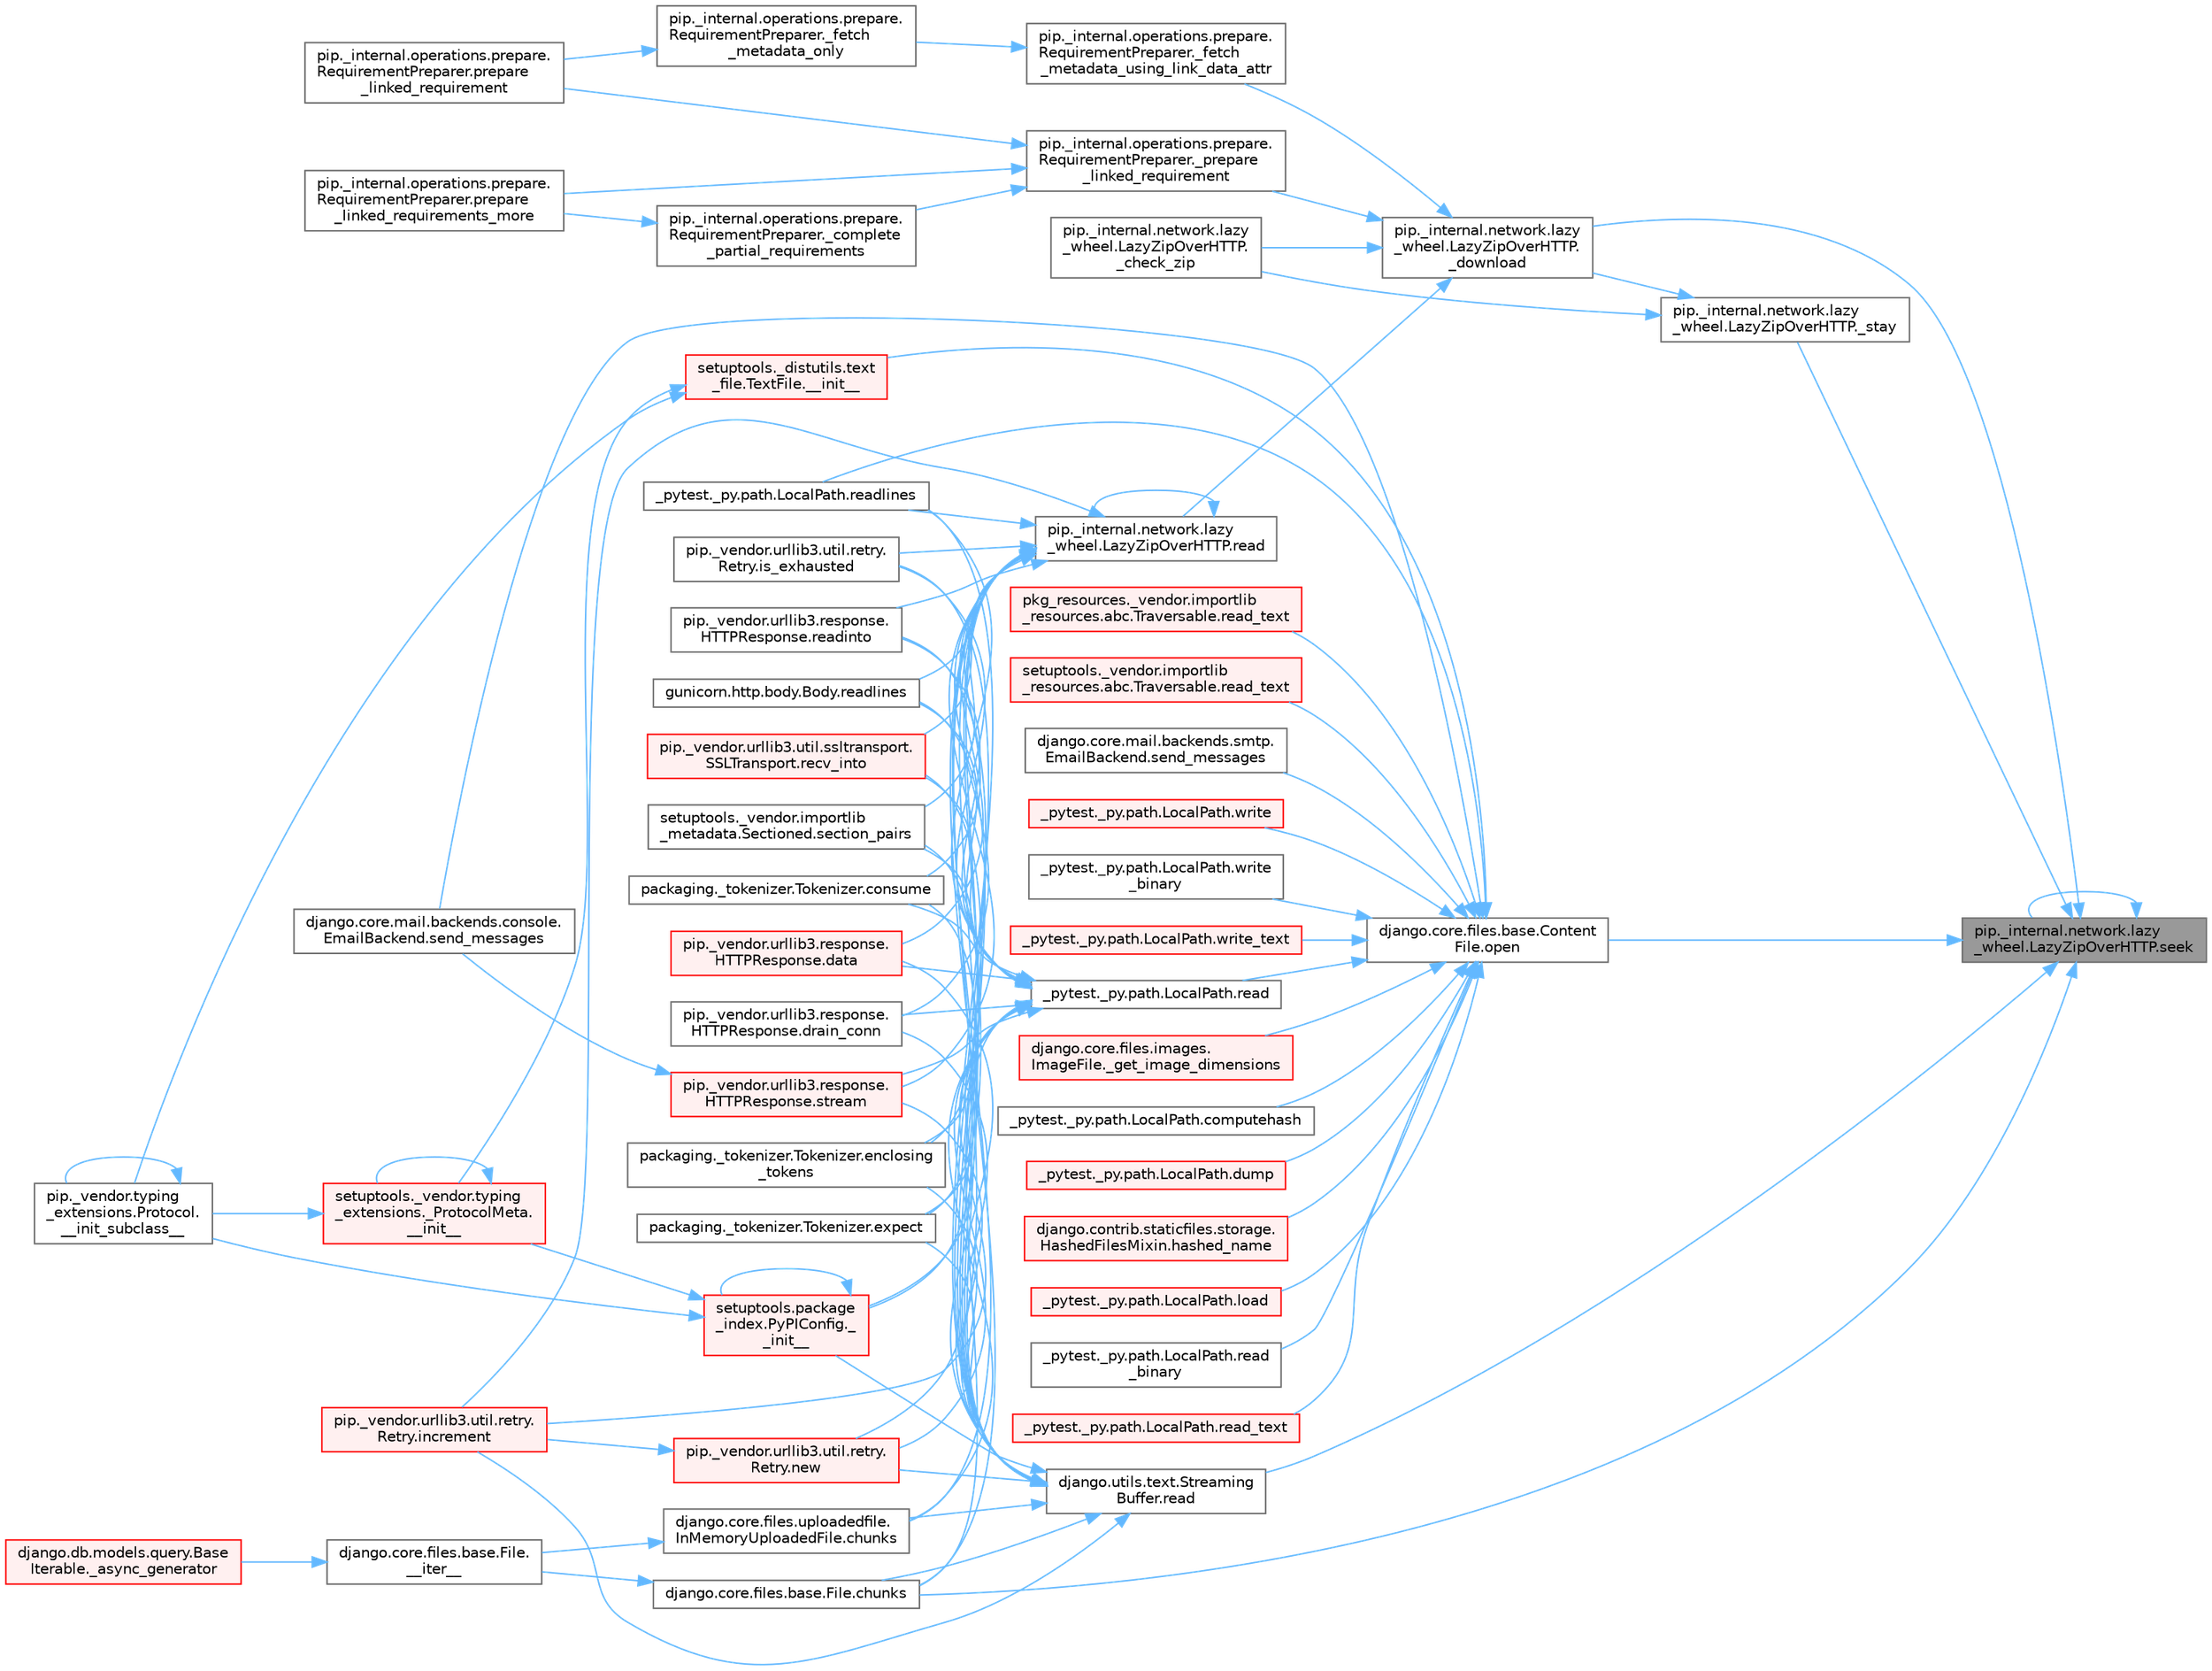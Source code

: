 digraph "pip._internal.network.lazy_wheel.LazyZipOverHTTP.seek"
{
 // LATEX_PDF_SIZE
  bgcolor="transparent";
  edge [fontname=Helvetica,fontsize=10,labelfontname=Helvetica,labelfontsize=10];
  node [fontname=Helvetica,fontsize=10,shape=box,height=0.2,width=0.4];
  rankdir="RL";
  Node1 [id="Node000001",label="pip._internal.network.lazy\l_wheel.LazyZipOverHTTP.seek",height=0.2,width=0.4,color="gray40", fillcolor="grey60", style="filled", fontcolor="black",tooltip=" "];
  Node1 -> Node2 [id="edge1_Node000001_Node000002",dir="back",color="steelblue1",style="solid",tooltip=" "];
  Node2 [id="Node000002",label="pip._internal.network.lazy\l_wheel.LazyZipOverHTTP.\l_download",height=0.2,width=0.4,color="grey40", fillcolor="white", style="filled",URL="$classpip_1_1__internal_1_1network_1_1lazy__wheel_1_1_lazy_zip_over_h_t_t_p.html#ad2434541dbceb1d56f3982d08a80a3ad",tooltip=" "];
  Node2 -> Node3 [id="edge2_Node000002_Node000003",dir="back",color="steelblue1",style="solid",tooltip=" "];
  Node3 [id="Node000003",label="pip._internal.network.lazy\l_wheel.LazyZipOverHTTP.\l_check_zip",height=0.2,width=0.4,color="grey40", fillcolor="white", style="filled",URL="$classpip_1_1__internal_1_1network_1_1lazy__wheel_1_1_lazy_zip_over_h_t_t_p.html#a488556c04cae72e3be28c1c04bf96667",tooltip=" "];
  Node2 -> Node4 [id="edge3_Node000002_Node000004",dir="back",color="steelblue1",style="solid",tooltip=" "];
  Node4 [id="Node000004",label="pip._internal.operations.prepare.\lRequirementPreparer._fetch\l_metadata_using_link_data_attr",height=0.2,width=0.4,color="grey40", fillcolor="white", style="filled",URL="$classpip_1_1__internal_1_1operations_1_1prepare_1_1_requirement_preparer.html#ae92578e6f2df74e25027d8f7ff89c0ce",tooltip=" "];
  Node4 -> Node5 [id="edge4_Node000004_Node000005",dir="back",color="steelblue1",style="solid",tooltip=" "];
  Node5 [id="Node000005",label="pip._internal.operations.prepare.\lRequirementPreparer._fetch\l_metadata_only",height=0.2,width=0.4,color="grey40", fillcolor="white", style="filled",URL="$classpip_1_1__internal_1_1operations_1_1prepare_1_1_requirement_preparer.html#aefe70fa4da92eccfe798e4a0585ed68c",tooltip=" "];
  Node5 -> Node6 [id="edge5_Node000005_Node000006",dir="back",color="steelblue1",style="solid",tooltip=" "];
  Node6 [id="Node000006",label="pip._internal.operations.prepare.\lRequirementPreparer.prepare\l_linked_requirement",height=0.2,width=0.4,color="grey40", fillcolor="white", style="filled",URL="$classpip_1_1__internal_1_1operations_1_1prepare_1_1_requirement_preparer.html#a8d120986c2bd2e9690aeb865f508be91",tooltip=" "];
  Node2 -> Node7 [id="edge6_Node000002_Node000007",dir="back",color="steelblue1",style="solid",tooltip=" "];
  Node7 [id="Node000007",label="pip._internal.operations.prepare.\lRequirementPreparer._prepare\l_linked_requirement",height=0.2,width=0.4,color="grey40", fillcolor="white", style="filled",URL="$classpip_1_1__internal_1_1operations_1_1prepare_1_1_requirement_preparer.html#a1dd825f0089e12140b034ff21ef38093",tooltip=" "];
  Node7 -> Node8 [id="edge7_Node000007_Node000008",dir="back",color="steelblue1",style="solid",tooltip=" "];
  Node8 [id="Node000008",label="pip._internal.operations.prepare.\lRequirementPreparer._complete\l_partial_requirements",height=0.2,width=0.4,color="grey40", fillcolor="white", style="filled",URL="$classpip_1_1__internal_1_1operations_1_1prepare_1_1_requirement_preparer.html#aab622d384cbec0045f3f25f5d9a38c47",tooltip=" "];
  Node8 -> Node9 [id="edge8_Node000008_Node000009",dir="back",color="steelblue1",style="solid",tooltip=" "];
  Node9 [id="Node000009",label="pip._internal.operations.prepare.\lRequirementPreparer.prepare\l_linked_requirements_more",height=0.2,width=0.4,color="grey40", fillcolor="white", style="filled",URL="$classpip_1_1__internal_1_1operations_1_1prepare_1_1_requirement_preparer.html#a396b18550205e1d5051fe34409545674",tooltip=" "];
  Node7 -> Node6 [id="edge9_Node000007_Node000006",dir="back",color="steelblue1",style="solid",tooltip=" "];
  Node7 -> Node9 [id="edge10_Node000007_Node000009",dir="back",color="steelblue1",style="solid",tooltip=" "];
  Node2 -> Node10 [id="edge11_Node000002_Node000010",dir="back",color="steelblue1",style="solid",tooltip=" "];
  Node10 [id="Node000010",label="pip._internal.network.lazy\l_wheel.LazyZipOverHTTP.read",height=0.2,width=0.4,color="grey40", fillcolor="white", style="filled",URL="$classpip_1_1__internal_1_1network_1_1lazy__wheel_1_1_lazy_zip_over_h_t_t_p.html#adb8837e292941df2568b4de4082ecf19",tooltip=" "];
  Node10 -> Node11 [id="edge12_Node000010_Node000011",dir="back",color="steelblue1",style="solid",tooltip=" "];
  Node11 [id="Node000011",label="setuptools.package\l_index.PyPIConfig._\l_init__",height=0.2,width=0.4,color="red", fillcolor="#FFF0F0", style="filled",URL="$classsetuptools_1_1package__index_1_1_py_p_i_config.html#aaaf43ad63ae6fe8ffed0e48774e437b6",tooltip=" "];
  Node11 -> Node12 [id="edge13_Node000011_Node000012",dir="back",color="steelblue1",style="solid",tooltip=" "];
  Node12 [id="Node000012",label="setuptools._vendor.typing\l_extensions._ProtocolMeta.\l__init__",height=0.2,width=0.4,color="red", fillcolor="#FFF0F0", style="filled",URL="$classsetuptools_1_1__vendor_1_1typing__extensions_1_1___protocol_meta.html#a7bbaff8ac6d19534b46bca363ee0b43a",tooltip=" "];
  Node12 -> Node12 [id="edge14_Node000012_Node000012",dir="back",color="steelblue1",style="solid",tooltip=" "];
  Node12 -> Node13 [id="edge15_Node000012_Node000013",dir="back",color="steelblue1",style="solid",tooltip=" "];
  Node13 [id="Node000013",label="pip._vendor.typing\l_extensions.Protocol.\l__init_subclass__",height=0.2,width=0.4,color="grey40", fillcolor="white", style="filled",URL="$classpip_1_1__vendor_1_1typing__extensions_1_1_protocol.html#a2916efc86cebb8aba6deb7fd30b33988",tooltip=" "];
  Node13 -> Node13 [id="edge16_Node000013_Node000013",dir="back",color="steelblue1",style="solid",tooltip=" "];
  Node11 -> Node11 [id="edge17_Node000011_Node000011",dir="back",color="steelblue1",style="solid",tooltip=" "];
  Node11 -> Node13 [id="edge18_Node000011_Node000013",dir="back",color="steelblue1",style="solid",tooltip=" "];
  Node10 -> Node43 [id="edge19_Node000010_Node000043",dir="back",color="steelblue1",style="solid",tooltip=" "];
  Node43 [id="Node000043",label="django.core.files.base.File.chunks",height=0.2,width=0.4,color="grey40", fillcolor="white", style="filled",URL="$classdjango_1_1core_1_1files_1_1base_1_1_file.html#ad17ccdad55ee2a18e7b9e3911ee8ebcb",tooltip=" "];
  Node43 -> Node44 [id="edge20_Node000043_Node000044",dir="back",color="steelblue1",style="solid",tooltip=" "];
  Node44 [id="Node000044",label="django.core.files.base.File.\l__iter__",height=0.2,width=0.4,color="grey40", fillcolor="white", style="filled",URL="$classdjango_1_1core_1_1files_1_1base_1_1_file.html#a94e9f6e2b4daf2db37d08c11ec8a4a7e",tooltip=" "];
  Node44 -> Node45 [id="edge21_Node000044_Node000045",dir="back",color="steelblue1",style="solid",tooltip=" "];
  Node45 [id="Node000045",label="django.db.models.query.Base\lIterable._async_generator",height=0.2,width=0.4,color="red", fillcolor="#FFF0F0", style="filled",URL="$classdjango_1_1db_1_1models_1_1query_1_1_base_iterable.html#a3ecc2267976bc6628d1fe84d78355144",tooltip=" "];
  Node10 -> Node47 [id="edge22_Node000010_Node000047",dir="back",color="steelblue1",style="solid",tooltip=" "];
  Node47 [id="Node000047",label="django.core.files.uploadedfile.\lInMemoryUploadedFile.chunks",height=0.2,width=0.4,color="grey40", fillcolor="white", style="filled",URL="$classdjango_1_1core_1_1files_1_1uploadedfile_1_1_in_memory_uploaded_file.html#adc0e015945bc5d33673ec1d0f2b73074",tooltip=" "];
  Node47 -> Node44 [id="edge23_Node000047_Node000044",dir="back",color="steelblue1",style="solid",tooltip=" "];
  Node10 -> Node48 [id="edge24_Node000010_Node000048",dir="back",color="steelblue1",style="solid",tooltip=" "];
  Node48 [id="Node000048",label="packaging._tokenizer.Tokenizer.consume",height=0.2,width=0.4,color="grey40", fillcolor="white", style="filled",URL="$classpackaging_1_1__tokenizer_1_1_tokenizer.html#aff74eaccaae690982aaaba5cb9a4d051",tooltip=" "];
  Node10 -> Node49 [id="edge25_Node000010_Node000049",dir="back",color="steelblue1",style="solid",tooltip=" "];
  Node49 [id="Node000049",label="pip._vendor.urllib3.response.\lHTTPResponse.data",height=0.2,width=0.4,color="red", fillcolor="#FFF0F0", style="filled",URL="$classpip_1_1__vendor_1_1urllib3_1_1response_1_1_h_t_t_p_response.html#abf3c538704803faf453331b0031f3bdd",tooltip=" "];
  Node10 -> Node751 [id="edge26_Node000010_Node000751",dir="back",color="steelblue1",style="solid",tooltip=" "];
  Node751 [id="Node000751",label="pip._vendor.urllib3.response.\lHTTPResponse.drain_conn",height=0.2,width=0.4,color="grey40", fillcolor="white", style="filled",URL="$classpip_1_1__vendor_1_1urllib3_1_1response_1_1_h_t_t_p_response.html#ad5ca98b71fbb5094f5db062b07b26eb1",tooltip=" "];
  Node10 -> Node752 [id="edge27_Node000010_Node000752",dir="back",color="steelblue1",style="solid",tooltip=" "];
  Node752 [id="Node000752",label="packaging._tokenizer.Tokenizer.enclosing\l_tokens",height=0.2,width=0.4,color="grey40", fillcolor="white", style="filled",URL="$classpackaging_1_1__tokenizer_1_1_tokenizer.html#a27f8cfa7a5ed91e0cba1923b9b18da3d",tooltip=" "];
  Node10 -> Node753 [id="edge28_Node000010_Node000753",dir="back",color="steelblue1",style="solid",tooltip=" "];
  Node753 [id="Node000753",label="packaging._tokenizer.Tokenizer.expect",height=0.2,width=0.4,color="grey40", fillcolor="white", style="filled",URL="$classpackaging_1_1__tokenizer_1_1_tokenizer.html#a151b21b99f387eddd422cd0dcf2064dd",tooltip=" "];
  Node10 -> Node473 [id="edge29_Node000010_Node000473",dir="back",color="steelblue1",style="solid",tooltip=" "];
  Node473 [id="Node000473",label="pip._vendor.urllib3.util.retry.\lRetry.increment",height=0.2,width=0.4,color="red", fillcolor="#FFF0F0", style="filled",URL="$classpip_1_1__vendor_1_1urllib3_1_1util_1_1retry_1_1_retry.html#a88dd993ccb2ef4b2bfa9ad0571374b12",tooltip=" "];
  Node10 -> Node754 [id="edge30_Node000010_Node000754",dir="back",color="steelblue1",style="solid",tooltip=" "];
  Node754 [id="Node000754",label="pip._vendor.urllib3.util.retry.\lRetry.is_exhausted",height=0.2,width=0.4,color="grey40", fillcolor="white", style="filled",URL="$classpip_1_1__vendor_1_1urllib3_1_1util_1_1retry_1_1_retry.html#ad8d42bd72e35f497daf9a0359560969d",tooltip=" "];
  Node10 -> Node755 [id="edge31_Node000010_Node000755",dir="back",color="steelblue1",style="solid",tooltip=" "];
  Node755 [id="Node000755",label="pip._vendor.urllib3.util.retry.\lRetry.new",height=0.2,width=0.4,color="red", fillcolor="#FFF0F0", style="filled",URL="$classpip_1_1__vendor_1_1urllib3_1_1util_1_1retry_1_1_retry.html#ab806585412b9d9b3c0d882fb4bd8d3c0",tooltip=" "];
  Node755 -> Node473 [id="edge32_Node000755_Node000473",dir="back",color="steelblue1",style="solid",tooltip=" "];
  Node10 -> Node10 [id="edge33_Node000010_Node000010",dir="back",color="steelblue1",style="solid",tooltip=" "];
  Node10 -> Node784 [id="edge34_Node000010_Node000784",dir="back",color="steelblue1",style="solid",tooltip=" "];
  Node784 [id="Node000784",label="pip._vendor.urllib3.response.\lHTTPResponse.readinto",height=0.2,width=0.4,color="grey40", fillcolor="white", style="filled",URL="$classpip_1_1__vendor_1_1urllib3_1_1response_1_1_h_t_t_p_response.html#a0988b6687696efed2e04f897eab47ac4",tooltip=" "];
  Node10 -> Node785 [id="edge35_Node000010_Node000785",dir="back",color="steelblue1",style="solid",tooltip=" "];
  Node785 [id="Node000785",label="_pytest._py.path.LocalPath.readlines",height=0.2,width=0.4,color="grey40", fillcolor="white", style="filled",URL="$class__pytest_1_1__py_1_1path_1_1_local_path.html#ab4ae86092b85919c6d43e793d049c3b3",tooltip=" "];
  Node10 -> Node786 [id="edge36_Node000010_Node000786",dir="back",color="steelblue1",style="solid",tooltip=" "];
  Node786 [id="Node000786",label="gunicorn.http.body.Body.readlines",height=0.2,width=0.4,color="grey40", fillcolor="white", style="filled",URL="$classgunicorn_1_1http_1_1body_1_1_body.html#adfec992d9fa8fbca15e35ea1ad4fae63",tooltip=" "];
  Node10 -> Node787 [id="edge37_Node000010_Node000787",dir="back",color="steelblue1",style="solid",tooltip=" "];
  Node787 [id="Node000787",label="pip._vendor.urllib3.util.ssltransport.\lSSLTransport.recv_into",height=0.2,width=0.4,color="red", fillcolor="#FFF0F0", style="filled",URL="$classpip_1_1__vendor_1_1urllib3_1_1util_1_1ssltransport_1_1_s_s_l_transport.html#a9d8da497d2fe869c1f3f9ad1de30fd0c",tooltip=" "];
  Node10 -> Node788 [id="edge38_Node000010_Node000788",dir="back",color="steelblue1",style="solid",tooltip=" "];
  Node788 [id="Node000788",label="setuptools._vendor.importlib\l_metadata.Sectioned.section_pairs",height=0.2,width=0.4,color="grey40", fillcolor="white", style="filled",URL="$classsetuptools_1_1__vendor_1_1importlib__metadata_1_1_sectioned.html#a1a649cd858c63bbcb2016883995ae6a7",tooltip=" "];
  Node10 -> Node193 [id="edge39_Node000010_Node000193",dir="back",color="steelblue1",style="solid",tooltip=" "];
  Node193 [id="Node000193",label="pip._vendor.urllib3.response.\lHTTPResponse.stream",height=0.2,width=0.4,color="red", fillcolor="#FFF0F0", style="filled",URL="$classpip_1_1__vendor_1_1urllib3_1_1response_1_1_h_t_t_p_response.html#a8d802b25f09dd341838a1d631ffc4f62",tooltip=" "];
  Node193 -> Node1302 [id="edge40_Node000193_Node001302",dir="back",color="steelblue1",style="solid",tooltip=" "];
  Node1302 [id="Node001302",label="django.core.mail.backends.console.\lEmailBackend.send_messages",height=0.2,width=0.4,color="grey40", fillcolor="white", style="filled",URL="$classdjango_1_1core_1_1mail_1_1backends_1_1console_1_1_email_backend.html#ae3c7f922df87a228638e98cbb97a3deb",tooltip=" "];
  Node1 -> Node1050 [id="edge41_Node000001_Node001050",dir="back",color="steelblue1",style="solid",tooltip=" "];
  Node1050 [id="Node001050",label="pip._internal.network.lazy\l_wheel.LazyZipOverHTTP._stay",height=0.2,width=0.4,color="grey40", fillcolor="white", style="filled",URL="$classpip_1_1__internal_1_1network_1_1lazy__wheel_1_1_lazy_zip_over_h_t_t_p.html#a757f463c119369d7ac94764fa5d8b053",tooltip=" "];
  Node1050 -> Node3 [id="edge42_Node001050_Node000003",dir="back",color="steelblue1",style="solid",tooltip=" "];
  Node1050 -> Node2 [id="edge43_Node001050_Node000002",dir="back",color="steelblue1",style="solid",tooltip=" "];
  Node1 -> Node43 [id="edge44_Node000001_Node000043",dir="back",color="steelblue1",style="solid",tooltip=" "];
  Node1 -> Node1051 [id="edge45_Node000001_Node001051",dir="back",color="steelblue1",style="solid",tooltip=" "];
  Node1051 [id="Node001051",label="django.core.files.base.Content\lFile.open",height=0.2,width=0.4,color="grey40", fillcolor="white", style="filled",URL="$classdjango_1_1core_1_1files_1_1base_1_1_content_file.html#a2d9c2fb349c078834c401c23b3b10250",tooltip=" "];
  Node1051 -> Node106 [id="edge46_Node001051_Node000106",dir="back",color="steelblue1",style="solid",tooltip=" "];
  Node106 [id="Node000106",label="setuptools._distutils.text\l_file.TextFile.__init__",height=0.2,width=0.4,color="red", fillcolor="#FFF0F0", style="filled",URL="$classsetuptools_1_1__distutils_1_1text__file_1_1_text_file.html#aeb26f34e394b4e658295391382cc8813",tooltip=" "];
  Node106 -> Node12 [id="edge47_Node000106_Node000012",dir="back",color="steelblue1",style="solid",tooltip=" "];
  Node106 -> Node13 [id="edge48_Node000106_Node000013",dir="back",color="steelblue1",style="solid",tooltip=" "];
  Node1051 -> Node107 [id="edge49_Node001051_Node000107",dir="back",color="steelblue1",style="solid",tooltip=" "];
  Node107 [id="Node000107",label="django.core.files.images.\lImageFile._get_image_dimensions",height=0.2,width=0.4,color="red", fillcolor="#FFF0F0", style="filled",URL="$classdjango_1_1core_1_1files_1_1images_1_1_image_file.html#a2832e2235f63c851f4652a4ea59ec924",tooltip=" "];
  Node1051 -> Node779 [id="edge50_Node001051_Node000779",dir="back",color="steelblue1",style="solid",tooltip=" "];
  Node779 [id="Node000779",label="_pytest._py.path.LocalPath.computehash",height=0.2,width=0.4,color="grey40", fillcolor="white", style="filled",URL="$class__pytest_1_1__py_1_1path_1_1_local_path.html#aa82d067bed26e6655d315d858254160b",tooltip=" "];
  Node1051 -> Node780 [id="edge51_Node001051_Node000780",dir="back",color="steelblue1",style="solid",tooltip=" "];
  Node780 [id="Node000780",label="_pytest._py.path.LocalPath.dump",height=0.2,width=0.4,color="red", fillcolor="#FFF0F0", style="filled",URL="$class__pytest_1_1__py_1_1path_1_1_local_path.html#a2f45e7b54f2823ed6746a19107ae68b4",tooltip=" "];
  Node1051 -> Node588 [id="edge52_Node001051_Node000588",dir="back",color="steelblue1",style="solid",tooltip=" "];
  Node588 [id="Node000588",label="django.contrib.staticfiles.storage.\lHashedFilesMixin.hashed_name",height=0.2,width=0.4,color="red", fillcolor="#FFF0F0", style="filled",URL="$classdjango_1_1contrib_1_1staticfiles_1_1storage_1_1_hashed_files_mixin.html#aa30283e5d1a2177cf975b44ae95e45e4",tooltip=" "];
  Node1051 -> Node782 [id="edge53_Node001051_Node000782",dir="back",color="steelblue1",style="solid",tooltip=" "];
  Node782 [id="Node000782",label="_pytest._py.path.LocalPath.load",height=0.2,width=0.4,color="red", fillcolor="#FFF0F0", style="filled",URL="$class__pytest_1_1__py_1_1path_1_1_local_path.html#a284b118886fe9a033c146647826faf72",tooltip=" "];
  Node1051 -> Node783 [id="edge54_Node001051_Node000783",dir="back",color="steelblue1",style="solid",tooltip=" "];
  Node783 [id="Node000783",label="_pytest._py.path.LocalPath.read",height=0.2,width=0.4,color="grey40", fillcolor="white", style="filled",URL="$class__pytest_1_1__py_1_1path_1_1_local_path.html#a8640b65f715ce8a258379deb78a68fd8",tooltip=" "];
  Node783 -> Node11 [id="edge55_Node000783_Node000011",dir="back",color="steelblue1",style="solid",tooltip=" "];
  Node783 -> Node43 [id="edge56_Node000783_Node000043",dir="back",color="steelblue1",style="solid",tooltip=" "];
  Node783 -> Node47 [id="edge57_Node000783_Node000047",dir="back",color="steelblue1",style="solid",tooltip=" "];
  Node783 -> Node48 [id="edge58_Node000783_Node000048",dir="back",color="steelblue1",style="solid",tooltip=" "];
  Node783 -> Node49 [id="edge59_Node000783_Node000049",dir="back",color="steelblue1",style="solid",tooltip=" "];
  Node783 -> Node751 [id="edge60_Node000783_Node000751",dir="back",color="steelblue1",style="solid",tooltip=" "];
  Node783 -> Node752 [id="edge61_Node000783_Node000752",dir="back",color="steelblue1",style="solid",tooltip=" "];
  Node783 -> Node753 [id="edge62_Node000783_Node000753",dir="back",color="steelblue1",style="solid",tooltip=" "];
  Node783 -> Node473 [id="edge63_Node000783_Node000473",dir="back",color="steelblue1",style="solid",tooltip=" "];
  Node783 -> Node754 [id="edge64_Node000783_Node000754",dir="back",color="steelblue1",style="solid",tooltip=" "];
  Node783 -> Node755 [id="edge65_Node000783_Node000755",dir="back",color="steelblue1",style="solid",tooltip=" "];
  Node783 -> Node784 [id="edge66_Node000783_Node000784",dir="back",color="steelblue1",style="solid",tooltip=" "];
  Node783 -> Node785 [id="edge67_Node000783_Node000785",dir="back",color="steelblue1",style="solid",tooltip=" "];
  Node783 -> Node786 [id="edge68_Node000783_Node000786",dir="back",color="steelblue1",style="solid",tooltip=" "];
  Node783 -> Node787 [id="edge69_Node000783_Node000787",dir="back",color="steelblue1",style="solid",tooltip=" "];
  Node783 -> Node788 [id="edge70_Node000783_Node000788",dir="back",color="steelblue1",style="solid",tooltip=" "];
  Node783 -> Node193 [id="edge71_Node000783_Node000193",dir="back",color="steelblue1",style="solid",tooltip=" "];
  Node1051 -> Node789 [id="edge72_Node001051_Node000789",dir="back",color="steelblue1",style="solid",tooltip=" "];
  Node789 [id="Node000789",label="_pytest._py.path.LocalPath.read\l_binary",height=0.2,width=0.4,color="grey40", fillcolor="white", style="filled",URL="$class__pytest_1_1__py_1_1path_1_1_local_path.html#adc47986c47c70f2b5889b85af157cd59",tooltip=" "];
  Node1051 -> Node790 [id="edge73_Node001051_Node000790",dir="back",color="steelblue1",style="solid",tooltip=" "];
  Node790 [id="Node000790",label="_pytest._py.path.LocalPath.read_text",height=0.2,width=0.4,color="red", fillcolor="#FFF0F0", style="filled",URL="$class__pytest_1_1__py_1_1path_1_1_local_path.html#aea3efa14b998c32e27f6604263858398",tooltip=" "];
  Node1051 -> Node1052 [id="edge74_Node001051_Node001052",dir="back",color="steelblue1",style="solid",tooltip=" "];
  Node1052 [id="Node001052",label="pkg_resources._vendor.importlib\l_resources.abc.Traversable.read_text",height=0.2,width=0.4,color="red", fillcolor="#FFF0F0", style="filled",URL="$classpkg__resources_1_1__vendor_1_1importlib__resources_1_1abc_1_1_traversable.html#a2fa0982edeea4b5f1a38953c1d81f10b",tooltip=" "];
  Node1051 -> Node1301 [id="edge75_Node001051_Node001301",dir="back",color="steelblue1",style="solid",tooltip=" "];
  Node1301 [id="Node001301",label="setuptools._vendor.importlib\l_resources.abc.Traversable.read_text",height=0.2,width=0.4,color="red", fillcolor="#FFF0F0", style="filled",URL="$classsetuptools_1_1__vendor_1_1importlib__resources_1_1abc_1_1_traversable.html#aee408e70fdcc58915b97b67f3dd981a3",tooltip=" "];
  Node1051 -> Node785 [id="edge76_Node001051_Node000785",dir="back",color="steelblue1",style="solid",tooltip=" "];
  Node1051 -> Node1302 [id="edge77_Node001051_Node001302",dir="back",color="steelblue1",style="solid",tooltip=" "];
  Node1051 -> Node1303 [id="edge78_Node001051_Node001303",dir="back",color="steelblue1",style="solid",tooltip=" "];
  Node1303 [id="Node001303",label="django.core.mail.backends.smtp.\lEmailBackend.send_messages",height=0.2,width=0.4,color="grey40", fillcolor="white", style="filled",URL="$classdjango_1_1core_1_1mail_1_1backends_1_1smtp_1_1_email_backend.html#a0d829964e867581b24047266e5c3dca6",tooltip=" "];
  Node1051 -> Node1304 [id="edge79_Node001051_Node001304",dir="back",color="steelblue1",style="solid",tooltip=" "];
  Node1304 [id="Node001304",label="_pytest._py.path.LocalPath.write",height=0.2,width=0.4,color="red", fillcolor="#FFF0F0", style="filled",URL="$class__pytest_1_1__py_1_1path_1_1_local_path.html#a8f782fcf3e7b991a42259724f3d25de2",tooltip=" "];
  Node1051 -> Node1305 [id="edge80_Node001051_Node001305",dir="back",color="steelblue1",style="solid",tooltip=" "];
  Node1305 [id="Node001305",label="_pytest._py.path.LocalPath.write\l_binary",height=0.2,width=0.4,color="grey40", fillcolor="white", style="filled",URL="$class__pytest_1_1__py_1_1path_1_1_local_path.html#a7534a4f27649c991dcbf86175776d5d9",tooltip=" "];
  Node1051 -> Node1306 [id="edge81_Node001051_Node001306",dir="back",color="steelblue1",style="solid",tooltip=" "];
  Node1306 [id="Node001306",label="_pytest._py.path.LocalPath.write_text",height=0.2,width=0.4,color="red", fillcolor="#FFF0F0", style="filled",URL="$class__pytest_1_1__py_1_1path_1_1_local_path.html#aa5dd623ba884ffb1a61b8a65bfb38d1f",tooltip=" "];
  Node1 -> Node2853 [id="edge82_Node000001_Node002853",dir="back",color="steelblue1",style="solid",tooltip=" "];
  Node2853 [id="Node002853",label="django.utils.text.Streaming\lBuffer.read",height=0.2,width=0.4,color="grey40", fillcolor="white", style="filled",URL="$classdjango_1_1utils_1_1text_1_1_streaming_buffer.html#a0d8c76cbb45b290915e65a79dabe0d7b",tooltip=" "];
  Node2853 -> Node11 [id="edge83_Node002853_Node000011",dir="back",color="steelblue1",style="solid",tooltip=" "];
  Node2853 -> Node43 [id="edge84_Node002853_Node000043",dir="back",color="steelblue1",style="solid",tooltip=" "];
  Node2853 -> Node47 [id="edge85_Node002853_Node000047",dir="back",color="steelblue1",style="solid",tooltip=" "];
  Node2853 -> Node48 [id="edge86_Node002853_Node000048",dir="back",color="steelblue1",style="solid",tooltip=" "];
  Node2853 -> Node49 [id="edge87_Node002853_Node000049",dir="back",color="steelblue1",style="solid",tooltip=" "];
  Node2853 -> Node751 [id="edge88_Node002853_Node000751",dir="back",color="steelblue1",style="solid",tooltip=" "];
  Node2853 -> Node752 [id="edge89_Node002853_Node000752",dir="back",color="steelblue1",style="solid",tooltip=" "];
  Node2853 -> Node753 [id="edge90_Node002853_Node000753",dir="back",color="steelblue1",style="solid",tooltip=" "];
  Node2853 -> Node473 [id="edge91_Node002853_Node000473",dir="back",color="steelblue1",style="solid",tooltip=" "];
  Node2853 -> Node754 [id="edge92_Node002853_Node000754",dir="back",color="steelblue1",style="solid",tooltip=" "];
  Node2853 -> Node755 [id="edge93_Node002853_Node000755",dir="back",color="steelblue1",style="solid",tooltip=" "];
  Node2853 -> Node784 [id="edge94_Node002853_Node000784",dir="back",color="steelblue1",style="solid",tooltip=" "];
  Node2853 -> Node785 [id="edge95_Node002853_Node000785",dir="back",color="steelblue1",style="solid",tooltip=" "];
  Node2853 -> Node786 [id="edge96_Node002853_Node000786",dir="back",color="steelblue1",style="solid",tooltip=" "];
  Node2853 -> Node787 [id="edge97_Node002853_Node000787",dir="back",color="steelblue1",style="solid",tooltip=" "];
  Node2853 -> Node788 [id="edge98_Node002853_Node000788",dir="back",color="steelblue1",style="solid",tooltip=" "];
  Node2853 -> Node193 [id="edge99_Node002853_Node000193",dir="back",color="steelblue1",style="solid",tooltip=" "];
  Node1 -> Node1 [id="edge100_Node000001_Node000001",dir="back",color="steelblue1",style="solid",tooltip=" "];
}
